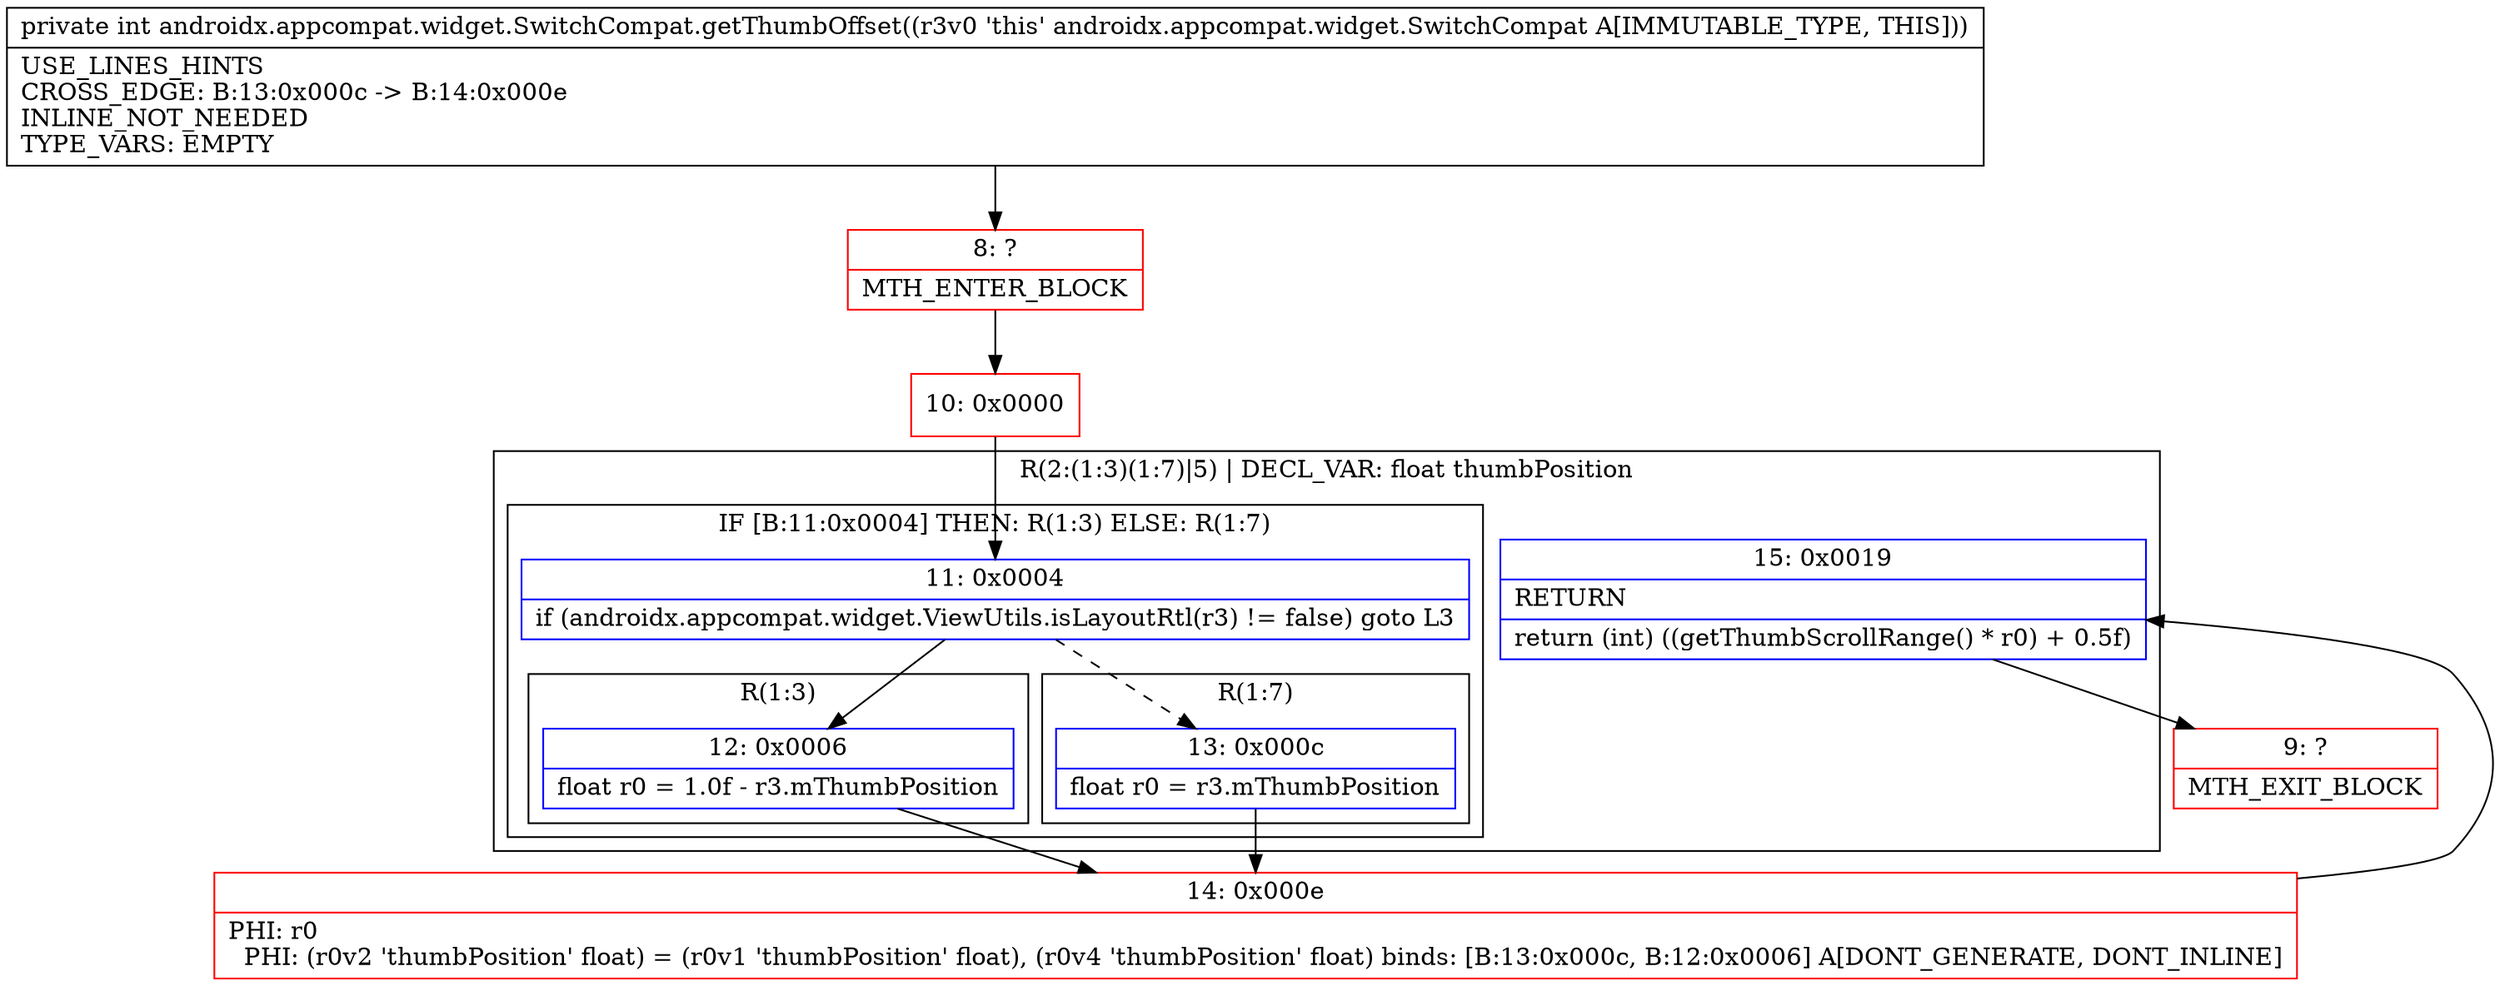 digraph "CFG forandroidx.appcompat.widget.SwitchCompat.getThumbOffset()I" {
subgraph cluster_Region_1446842966 {
label = "R(2:(1:3)(1:7)|5) | DECL_VAR: float thumbPosition\l";
node [shape=record,color=blue];
subgraph cluster_IfRegion_2133692323 {
label = "IF [B:11:0x0004] THEN: R(1:3) ELSE: R(1:7)";
node [shape=record,color=blue];
Node_11 [shape=record,label="{11\:\ 0x0004|if (androidx.appcompat.widget.ViewUtils.isLayoutRtl(r3) != false) goto L3\l}"];
subgraph cluster_Region_1112418975 {
label = "R(1:3)";
node [shape=record,color=blue];
Node_12 [shape=record,label="{12\:\ 0x0006|float r0 = 1.0f \- r3.mThumbPosition\l}"];
}
subgraph cluster_Region_2134142813 {
label = "R(1:7)";
node [shape=record,color=blue];
Node_13 [shape=record,label="{13\:\ 0x000c|float r0 = r3.mThumbPosition\l}"];
}
}
Node_15 [shape=record,label="{15\:\ 0x0019|RETURN\l|return (int) ((getThumbScrollRange() * r0) + 0.5f)\l}"];
}
Node_8 [shape=record,color=red,label="{8\:\ ?|MTH_ENTER_BLOCK\l}"];
Node_10 [shape=record,color=red,label="{10\:\ 0x0000}"];
Node_14 [shape=record,color=red,label="{14\:\ 0x000e|PHI: r0 \l  PHI: (r0v2 'thumbPosition' float) = (r0v1 'thumbPosition' float), (r0v4 'thumbPosition' float) binds: [B:13:0x000c, B:12:0x0006] A[DONT_GENERATE, DONT_INLINE]\l}"];
Node_9 [shape=record,color=red,label="{9\:\ ?|MTH_EXIT_BLOCK\l}"];
MethodNode[shape=record,label="{private int androidx.appcompat.widget.SwitchCompat.getThumbOffset((r3v0 'this' androidx.appcompat.widget.SwitchCompat A[IMMUTABLE_TYPE, THIS]))  | USE_LINES_HINTS\lCROSS_EDGE: B:13:0x000c \-\> B:14:0x000e\lINLINE_NOT_NEEDED\lTYPE_VARS: EMPTY\l}"];
MethodNode -> Node_8;Node_11 -> Node_12;
Node_11 -> Node_13[style=dashed];
Node_12 -> Node_14;
Node_13 -> Node_14;
Node_15 -> Node_9;
Node_8 -> Node_10;
Node_10 -> Node_11;
Node_14 -> Node_15;
}

